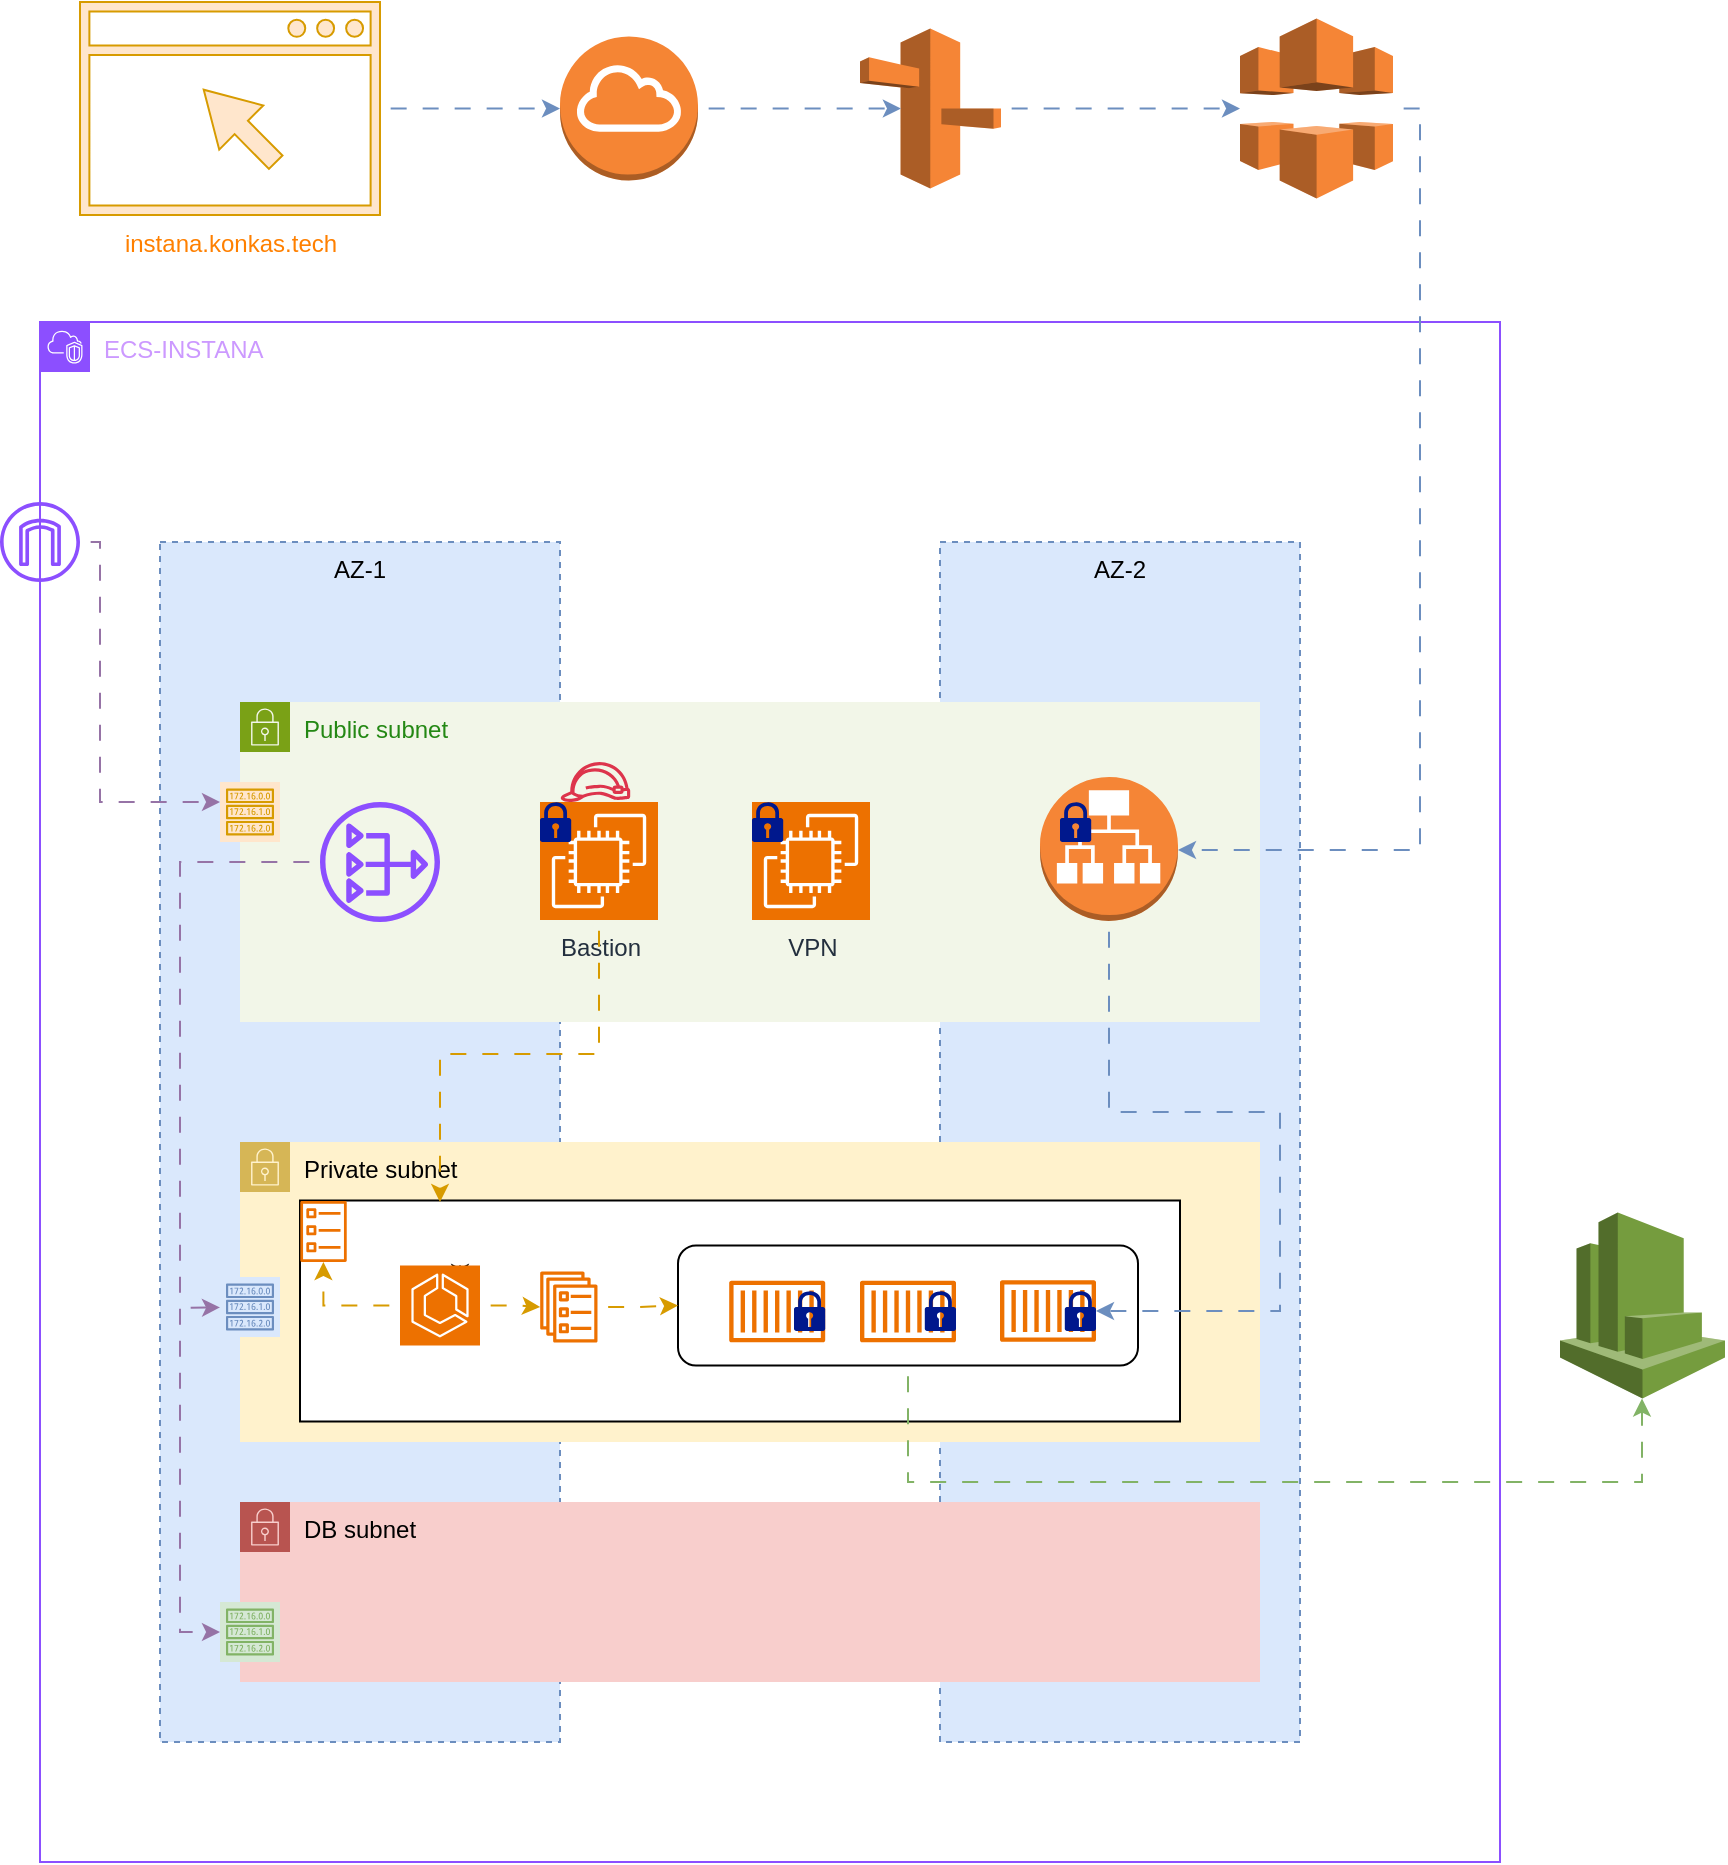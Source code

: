 <mxfile version="24.7.16">
  <diagram name="Page-1" id="yDt01ANhyej5JqWS6dFk">
    <mxGraphModel dx="1260" dy="783" grid="1" gridSize="10" guides="1" tooltips="1" connect="1" arrows="1" fold="1" page="1" pageScale="1" pageWidth="850" pageHeight="1100" math="0" shadow="0">
      <root>
        <mxCell id="0" />
        <mxCell id="1" parent="0" />
        <mxCell id="Hb1TKC1Pl9qgVDZg1J_4-1" value="&lt;font color=&quot;#cc99ff&quot;&gt;ECS-INSTANA&lt;/font&gt;" style="points=[[0,0],[0.25,0],[0.5,0],[0.75,0],[1,0],[1,0.25],[1,0.5],[1,0.75],[1,1],[0.75,1],[0.5,1],[0.25,1],[0,1],[0,0.75],[0,0.5],[0,0.25]];outlineConnect=0;gradientColor=none;html=1;whiteSpace=wrap;fontSize=12;fontStyle=0;container=1;pointerEvents=0;collapsible=0;recursiveResize=0;shape=mxgraph.aws4.group;grIcon=mxgraph.aws4.group_vpc2;strokeColor=#8C4FFF;fillColor=none;verticalAlign=top;align=left;spacingLeft=30;fontColor=#AAB7B8;dashed=0;" vertex="1" parent="1">
          <mxGeometry x="40" y="310" width="730" height="770" as="geometry" />
        </mxCell>
        <mxCell id="Hb1TKC1Pl9qgVDZg1J_4-2" value="AZ-1" style="fillColor=#dae8fc;strokeColor=#6c8ebf;dashed=1;verticalAlign=top;fontStyle=0;whiteSpace=wrap;html=1;" vertex="1" parent="Hb1TKC1Pl9qgVDZg1J_4-1">
          <mxGeometry x="60" y="110" width="200" height="600" as="geometry" />
        </mxCell>
        <mxCell id="Hb1TKC1Pl9qgVDZg1J_4-3" value="AZ-2" style="fillColor=#dae8fc;strokeColor=#6c8ebf;dashed=1;verticalAlign=top;fontStyle=0;whiteSpace=wrap;html=1;" vertex="1" parent="Hb1TKC1Pl9qgVDZg1J_4-1">
          <mxGeometry x="450" y="110" width="180" height="600" as="geometry" />
        </mxCell>
        <mxCell id="Hb1TKC1Pl9qgVDZg1J_4-4" value="Public subnet" style="points=[[0,0],[0.25,0],[0.5,0],[0.75,0],[1,0],[1,0.25],[1,0.5],[1,0.75],[1,1],[0.75,1],[0.5,1],[0.25,1],[0,1],[0,0.75],[0,0.5],[0,0.25]];outlineConnect=0;gradientColor=none;html=1;whiteSpace=wrap;fontSize=12;fontStyle=0;container=1;pointerEvents=0;collapsible=0;recursiveResize=0;shape=mxgraph.aws4.group;grIcon=mxgraph.aws4.group_security_group;grStroke=0;strokeColor=#7AA116;fillColor=#F2F6E8;verticalAlign=top;align=left;spacingLeft=30;fontColor=#248814;dashed=0;" vertex="1" parent="Hb1TKC1Pl9qgVDZg1J_4-1">
          <mxGeometry x="100" y="190" width="510" height="160" as="geometry" />
        </mxCell>
        <mxCell id="Hb1TKC1Pl9qgVDZg1J_4-26" value="VPN" style="sketch=0;points=[[0,0,0],[0.25,0,0],[0.5,0,0],[0.75,0,0],[1,0,0],[0,1,0],[0.25,1,0],[0.5,1,0],[0.75,1,0],[1,1,0],[0,0.25,0],[0,0.5,0],[0,0.75,0],[1,0.25,0],[1,0.5,0],[1,0.75,0]];outlineConnect=0;fontColor=#232F3E;fillColor=#ED7100;strokeColor=#ffffff;dashed=0;verticalLabelPosition=bottom;verticalAlign=top;align=center;html=1;fontSize=12;fontStyle=0;aspect=fixed;shape=mxgraph.aws4.resourceIcon;resIcon=mxgraph.aws4.ec2;" vertex="1" parent="Hb1TKC1Pl9qgVDZg1J_4-4">
          <mxGeometry x="256" y="50" width="59" height="59" as="geometry" />
        </mxCell>
        <mxCell id="Hb1TKC1Pl9qgVDZg1J_4-28" value="" style="sketch=0;aspect=fixed;pointerEvents=1;shadow=0;dashed=0;html=1;strokeColor=none;labelPosition=center;verticalLabelPosition=bottom;verticalAlign=top;align=center;fillColor=#00188D;shape=mxgraph.mscae.enterprise.lock" vertex="1" parent="Hb1TKC1Pl9qgVDZg1J_4-4">
          <mxGeometry x="256" y="50" width="15.6" height="20" as="geometry" />
        </mxCell>
        <mxCell id="Hb1TKC1Pl9qgVDZg1J_4-25" value="Bastion" style="sketch=0;points=[[0,0,0],[0.25,0,0],[0.5,0,0],[0.75,0,0],[1,0,0],[0,1,0],[0.25,1,0],[0.5,1,0],[0.75,1,0],[1,1,0],[0,0.25,0],[0,0.5,0],[0,0.75,0],[1,0.25,0],[1,0.5,0],[1,0.75,0]];outlineConnect=0;fontColor=#232F3E;fillColor=#ED7100;strokeColor=#ffffff;dashed=0;verticalLabelPosition=bottom;verticalAlign=top;align=center;html=1;fontSize=12;fontStyle=0;aspect=fixed;shape=mxgraph.aws4.resourceIcon;resIcon=mxgraph.aws4.ec2;" vertex="1" parent="Hb1TKC1Pl9qgVDZg1J_4-4">
          <mxGeometry x="150" y="50" width="59" height="59" as="geometry" />
        </mxCell>
        <mxCell id="Hb1TKC1Pl9qgVDZg1J_4-29" value="" style="sketch=0;outlineConnect=0;fontColor=#232F3E;gradientColor=none;fillColor=#DD344C;strokeColor=none;dashed=0;verticalLabelPosition=bottom;verticalAlign=top;align=center;html=1;fontSize=12;fontStyle=0;aspect=fixed;pointerEvents=1;shape=mxgraph.aws4.role;" vertex="1" parent="Hb1TKC1Pl9qgVDZg1J_4-4">
          <mxGeometry x="160" y="30" width="35.46" height="20" as="geometry" />
        </mxCell>
        <mxCell id="Hb1TKC1Pl9qgVDZg1J_4-27" value="" style="sketch=0;aspect=fixed;pointerEvents=1;shadow=0;dashed=0;html=1;strokeColor=none;labelPosition=center;verticalLabelPosition=bottom;verticalAlign=top;align=center;fillColor=#00188D;shape=mxgraph.mscae.enterprise.lock" vertex="1" parent="Hb1TKC1Pl9qgVDZg1J_4-4">
          <mxGeometry x="150" y="50" width="15.6" height="20" as="geometry" />
        </mxCell>
        <mxCell id="Hb1TKC1Pl9qgVDZg1J_4-57" value="" style="sketch=0;outlineConnect=0;fontColor=#232F3E;gradientColor=none;fillColor=#8C4FFF;strokeColor=none;dashed=0;verticalLabelPosition=bottom;verticalAlign=top;align=center;html=1;fontSize=12;fontStyle=0;aspect=fixed;pointerEvents=1;shape=mxgraph.aws4.nat_gateway;" vertex="1" parent="Hb1TKC1Pl9qgVDZg1J_4-4">
          <mxGeometry x="40" y="50" width="60" height="60" as="geometry" />
        </mxCell>
        <mxCell id="Hb1TKC1Pl9qgVDZg1J_4-5" value="Private subnet" style="points=[[0,0],[0.25,0],[0.5,0],[0.75,0],[1,0],[1,0.25],[1,0.5],[1,0.75],[1,1],[0.75,1],[0.5,1],[0.25,1],[0,1],[0,0.75],[0,0.5],[0,0.25]];outlineConnect=0;html=1;whiteSpace=wrap;fontSize=12;fontStyle=0;container=1;pointerEvents=0;collapsible=0;recursiveResize=0;shape=mxgraph.aws4.group;grIcon=mxgraph.aws4.group_security_group;grStroke=0;strokeColor=#d6b656;fillColor=#fff2cc;verticalAlign=top;align=left;spacingLeft=30;dashed=0;" vertex="1" parent="Hb1TKC1Pl9qgVDZg1J_4-1">
          <mxGeometry x="100" y="410" width="510" height="150" as="geometry" />
        </mxCell>
        <mxCell id="Hb1TKC1Pl9qgVDZg1J_4-9" value="&#xa;&lt;span style=&quot;color: rgb(0, 0, 0); font-family: Helvetica; font-size: 12px; font-style: normal; font-variant-ligatures: normal; font-variant-caps: normal; font-weight: 400; letter-spacing: normal; orphans: 2; text-align: center; text-indent: 0px; text-transform: none; widows: 2; word-spacing: 0px; -webkit-text-stroke-width: 0px; white-space: nowrap; background-color: rgb(251, 251, 251); text-decoration-thickness: initial; text-decoration-style: initial; text-decoration-color: initial; display: inline !important; float: none;&quot;&gt;instana-ns&lt;/span&gt;&#xa;&#xa;" style="rounded=0;whiteSpace=wrap;html=1;" vertex="1" parent="Hb1TKC1Pl9qgVDZg1J_4-5">
          <mxGeometry x="30" y="29.25" width="440" height="110.5" as="geometry" />
        </mxCell>
        <mxCell id="Hb1TKC1Pl9qgVDZg1J_4-13" value="" style="rounded=1;whiteSpace=wrap;html=1;" vertex="1" parent="Hb1TKC1Pl9qgVDZg1J_4-5">
          <mxGeometry x="219" y="51.75" width="230" height="60" as="geometry" />
        </mxCell>
        <mxCell id="Hb1TKC1Pl9qgVDZg1J_4-14" value="" style="sketch=0;outlineConnect=0;fontColor=#232F3E;gradientColor=none;fillColor=#ED7100;strokeColor=none;dashed=0;verticalLabelPosition=bottom;verticalAlign=top;align=center;html=1;fontSize=12;fontStyle=0;aspect=fixed;pointerEvents=1;shape=mxgraph.aws4.container_1;" vertex="1" parent="Hb1TKC1Pl9qgVDZg1J_4-5">
          <mxGeometry x="244.6" y="69.25" width="48" height="31" as="geometry" />
        </mxCell>
        <mxCell id="Hb1TKC1Pl9qgVDZg1J_4-15" value="" style="sketch=0;outlineConnect=0;fontColor=#232F3E;gradientColor=none;fillColor=#ED7100;strokeColor=none;dashed=0;verticalLabelPosition=bottom;verticalAlign=top;align=center;html=1;fontSize=12;fontStyle=0;aspect=fixed;pointerEvents=1;shape=mxgraph.aws4.container_1;" vertex="1" parent="Hb1TKC1Pl9qgVDZg1J_4-5">
          <mxGeometry x="310" y="69.25" width="48" height="31" as="geometry" />
        </mxCell>
        <mxCell id="Hb1TKC1Pl9qgVDZg1J_4-16" value="" style="sketch=0;outlineConnect=0;fontColor=#232F3E;gradientColor=none;fillColor=#ED7100;strokeColor=none;dashed=0;verticalLabelPosition=bottom;verticalAlign=top;align=center;html=1;fontSize=12;fontStyle=0;aspect=fixed;pointerEvents=1;shape=mxgraph.aws4.container_1;" vertex="1" parent="Hb1TKC1Pl9qgVDZg1J_4-5">
          <mxGeometry x="380" y="69" width="48" height="31" as="geometry" />
        </mxCell>
        <mxCell id="Hb1TKC1Pl9qgVDZg1J_4-17" value="" style="sketch=0;aspect=fixed;pointerEvents=1;shadow=0;dashed=0;html=1;strokeColor=none;labelPosition=center;verticalLabelPosition=bottom;verticalAlign=top;align=center;fillColor=#00188D;shape=mxgraph.mscae.enterprise.lock" vertex="1" parent="Hb1TKC1Pl9qgVDZg1J_4-5">
          <mxGeometry x="277" y="74.5" width="15.6" height="20" as="geometry" />
        </mxCell>
        <mxCell id="Hb1TKC1Pl9qgVDZg1J_4-18" value="" style="sketch=0;aspect=fixed;pointerEvents=1;shadow=0;dashed=0;html=1;strokeColor=none;labelPosition=center;verticalLabelPosition=bottom;verticalAlign=top;align=center;fillColor=#00188D;shape=mxgraph.mscae.enterprise.lock" vertex="1" parent="Hb1TKC1Pl9qgVDZg1J_4-5">
          <mxGeometry x="342.4" y="74.5" width="15.6" height="20" as="geometry" />
        </mxCell>
        <mxCell id="Hb1TKC1Pl9qgVDZg1J_4-19" value="" style="sketch=0;aspect=fixed;pointerEvents=1;shadow=0;dashed=0;html=1;strokeColor=none;labelPosition=center;verticalLabelPosition=bottom;verticalAlign=top;align=center;fillColor=#00188D;shape=mxgraph.mscae.enterprise.lock" vertex="1" parent="Hb1TKC1Pl9qgVDZg1J_4-5">
          <mxGeometry x="412.4" y="74.5" width="15.6" height="20" as="geometry" />
        </mxCell>
        <mxCell id="Hb1TKC1Pl9qgVDZg1J_4-41" value="" style="edgeStyle=orthogonalEdgeStyle;rounded=0;orthogonalLoop=1;jettySize=auto;html=1;flowAnimation=1;fillColor=#ffe6cc;strokeColor=#d79b00;" edge="1" parent="Hb1TKC1Pl9qgVDZg1J_4-5" source="Hb1TKC1Pl9qgVDZg1J_4-8" target="Hb1TKC1Pl9qgVDZg1J_4-32">
          <mxGeometry relative="1" as="geometry" />
        </mxCell>
        <mxCell id="Hb1TKC1Pl9qgVDZg1J_4-42" value="" style="edgeStyle=orthogonalEdgeStyle;rounded=0;orthogonalLoop=1;jettySize=auto;html=1;flowAnimation=1;fillColor=#ffe6cc;strokeColor=#d79b00;" edge="1" parent="Hb1TKC1Pl9qgVDZg1J_4-5" source="Hb1TKC1Pl9qgVDZg1J_4-8" target="Hb1TKC1Pl9qgVDZg1J_4-33">
          <mxGeometry relative="1" as="geometry" />
        </mxCell>
        <mxCell id="Hb1TKC1Pl9qgVDZg1J_4-55" style="edgeStyle=orthogonalEdgeStyle;rounded=0;orthogonalLoop=1;jettySize=auto;html=1;exitX=0.75;exitY=0;exitDx=0;exitDy=0;exitPerimeter=0;" edge="1" parent="Hb1TKC1Pl9qgVDZg1J_4-5" source="Hb1TKC1Pl9qgVDZg1J_4-8">
          <mxGeometry relative="1" as="geometry">
            <mxPoint x="110" y="70" as="targetPoint" />
          </mxGeometry>
        </mxCell>
        <mxCell id="Hb1TKC1Pl9qgVDZg1J_4-8" value="" style="sketch=0;points=[[0,0,0],[0.25,0,0],[0.5,0,0],[0.75,0,0],[1,0,0],[0,1,0],[0.25,1,0],[0.5,1,0],[0.75,1,0],[1,1,0],[0,0.25,0],[0,0.5,0],[0,0.75,0],[1,0.25,0],[1,0.5,0],[1,0.75,0]];outlineConnect=0;fontColor=#232F3E;fillColor=#ED7100;strokeColor=#ffffff;dashed=0;verticalLabelPosition=bottom;verticalAlign=top;align=center;html=1;fontSize=12;fontStyle=0;aspect=fixed;shape=mxgraph.aws4.resourceIcon;resIcon=mxgraph.aws4.ecs;" vertex="1" parent="Hb1TKC1Pl9qgVDZg1J_4-5">
          <mxGeometry x="80" y="61.75" width="40" height="40" as="geometry" />
        </mxCell>
        <mxCell id="Hb1TKC1Pl9qgVDZg1J_4-32" value="" style="sketch=0;outlineConnect=0;fontColor=#232F3E;gradientColor=none;fillColor=#ED7100;strokeColor=none;dashed=0;verticalLabelPosition=bottom;verticalAlign=top;align=center;html=1;fontSize=12;fontStyle=0;aspect=fixed;pointerEvents=1;shape=mxgraph.aws4.ecs_task;" vertex="1" parent="Hb1TKC1Pl9qgVDZg1J_4-5">
          <mxGeometry x="30" y="29.5" width="23.51" height="30.5" as="geometry" />
        </mxCell>
        <mxCell id="Hb1TKC1Pl9qgVDZg1J_4-43" value="" style="edgeStyle=orthogonalEdgeStyle;rounded=0;orthogonalLoop=1;jettySize=auto;html=1;entryX=0;entryY=0.5;entryDx=0;entryDy=0;flowAnimation=1;fillColor=#ffe6cc;strokeColor=#d79b00;" edge="1" parent="Hb1TKC1Pl9qgVDZg1J_4-5" source="Hb1TKC1Pl9qgVDZg1J_4-33" target="Hb1TKC1Pl9qgVDZg1J_4-13">
          <mxGeometry relative="1" as="geometry" />
        </mxCell>
        <mxCell id="Hb1TKC1Pl9qgVDZg1J_4-33" value="" style="sketch=0;outlineConnect=0;fontColor=#232F3E;gradientColor=none;fillColor=#ED7100;strokeColor=none;dashed=0;verticalLabelPosition=bottom;verticalAlign=top;align=center;html=1;fontSize=12;fontStyle=0;aspect=fixed;pointerEvents=1;shape=mxgraph.aws4.ecs_service;" vertex="1" parent="Hb1TKC1Pl9qgVDZg1J_4-5">
          <mxGeometry x="150" y="64.75" width="28.84" height="35.5" as="geometry" />
        </mxCell>
        <mxCell id="Hb1TKC1Pl9qgVDZg1J_4-49" value="" style="sketch=0;outlineConnect=0;strokeColor=#6c8ebf;fillColor=#dae8fc;dashed=0;verticalLabelPosition=bottom;verticalAlign=top;align=center;html=1;fontSize=12;fontStyle=0;aspect=fixed;shape=mxgraph.aws4.resourceIcon;resIcon=mxgraph.aws4.route_table;" vertex="1" parent="Hb1TKC1Pl9qgVDZg1J_4-5">
          <mxGeometry x="-10" y="67.5" width="30" height="30" as="geometry" />
        </mxCell>
        <mxCell id="Hb1TKC1Pl9qgVDZg1J_4-6" value="DB subnet" style="points=[[0,0],[0.25,0],[0.5,0],[0.75,0],[1,0],[1,0.25],[1,0.5],[1,0.75],[1,1],[0.75,1],[0.5,1],[0.25,1],[0,1],[0,0.75],[0,0.5],[0,0.25]];outlineConnect=0;html=1;whiteSpace=wrap;fontSize=12;fontStyle=0;container=1;pointerEvents=0;collapsible=0;recursiveResize=0;shape=mxgraph.aws4.group;grIcon=mxgraph.aws4.group_security_group;grStroke=0;strokeColor=#b85450;fillColor=#f8cecc;verticalAlign=top;align=left;spacingLeft=30;dashed=0;" vertex="1" parent="Hb1TKC1Pl9qgVDZg1J_4-1">
          <mxGeometry x="100" y="590" width="510" height="90" as="geometry" />
        </mxCell>
        <mxCell id="Hb1TKC1Pl9qgVDZg1J_4-50" value="" style="sketch=0;outlineConnect=0;strokeColor=#82b366;fillColor=#d5e8d4;dashed=0;verticalLabelPosition=bottom;verticalAlign=top;align=center;html=1;fontSize=12;fontStyle=0;aspect=fixed;shape=mxgraph.aws4.resourceIcon;resIcon=mxgraph.aws4.route_table;" vertex="1" parent="Hb1TKC1Pl9qgVDZg1J_4-6">
          <mxGeometry x="-10" y="50" width="30" height="30" as="geometry" />
        </mxCell>
        <mxCell id="Hb1TKC1Pl9qgVDZg1J_4-7" value="" style="sketch=0;outlineConnect=0;fontColor=#232F3E;gradientColor=none;fillColor=#8C4FFF;strokeColor=none;dashed=0;verticalLabelPosition=bottom;verticalAlign=top;align=center;html=1;fontSize=12;fontStyle=0;aspect=fixed;pointerEvents=1;shape=mxgraph.aws4.internet_gateway;" vertex="1" parent="Hb1TKC1Pl9qgVDZg1J_4-1">
          <mxGeometry x="-20" y="90" width="40" height="40" as="geometry" />
        </mxCell>
        <mxCell id="Hb1TKC1Pl9qgVDZg1J_4-11" value="" style="outlineConnect=0;dashed=0;verticalLabelPosition=bottom;verticalAlign=top;align=center;html=1;shape=mxgraph.aws3.application_load_balancer;fillColor=#F58536;gradientColor=none;" vertex="1" parent="Hb1TKC1Pl9qgVDZg1J_4-1">
          <mxGeometry x="500" y="227.5" width="69" height="72" as="geometry" />
        </mxCell>
        <mxCell id="Hb1TKC1Pl9qgVDZg1J_4-20" value="" style="sketch=0;aspect=fixed;pointerEvents=1;shadow=0;dashed=0;html=1;strokeColor=none;labelPosition=center;verticalLabelPosition=bottom;verticalAlign=top;align=center;fillColor=#00188D;shape=mxgraph.mscae.enterprise.lock" vertex="1" parent="Hb1TKC1Pl9qgVDZg1J_4-1">
          <mxGeometry x="510" y="240" width="15.6" height="20" as="geometry" />
        </mxCell>
        <mxCell id="Hb1TKC1Pl9qgVDZg1J_4-46" style="edgeStyle=orthogonalEdgeStyle;rounded=0;orthogonalLoop=1;jettySize=auto;html=1;flowAnimation=1;fillColor=#ffe6cc;strokeColor=#d79b00;" edge="1" parent="Hb1TKC1Pl9qgVDZg1J_4-1" source="Hb1TKC1Pl9qgVDZg1J_4-25">
          <mxGeometry relative="1" as="geometry">
            <mxPoint x="200" y="440" as="targetPoint" />
            <Array as="points">
              <mxPoint x="280" y="366" />
              <mxPoint x="200" y="366" />
              <mxPoint x="200" y="440" />
            </Array>
          </mxGeometry>
        </mxCell>
        <mxCell id="Hb1TKC1Pl9qgVDZg1J_4-47" style="edgeStyle=orthogonalEdgeStyle;rounded=0;orthogonalLoop=1;jettySize=auto;html=1;entryX=1;entryY=0.5;entryDx=0;entryDy=0;entryPerimeter=0;flowAnimation=1;fillColor=#dae8fc;strokeColor=#6c8ebf;" edge="1" parent="Hb1TKC1Pl9qgVDZg1J_4-1" source="Hb1TKC1Pl9qgVDZg1J_4-11" target="Hb1TKC1Pl9qgVDZg1J_4-19">
          <mxGeometry relative="1" as="geometry">
            <Array as="points">
              <mxPoint x="535" y="395" />
              <mxPoint x="620" y="395" />
              <mxPoint x="620" y="495" />
            </Array>
          </mxGeometry>
        </mxCell>
        <mxCell id="Hb1TKC1Pl9qgVDZg1J_4-48" value="" style="sketch=0;outlineConnect=0;strokeColor=#d79b00;fillColor=#ffe6cc;dashed=0;verticalLabelPosition=bottom;verticalAlign=top;align=center;html=1;fontSize=12;fontStyle=0;aspect=fixed;shape=mxgraph.aws4.resourceIcon;resIcon=mxgraph.aws4.route_table;" vertex="1" parent="Hb1TKC1Pl9qgVDZg1J_4-1">
          <mxGeometry x="90" y="230" width="30" height="30" as="geometry" />
        </mxCell>
        <mxCell id="Hb1TKC1Pl9qgVDZg1J_4-51" style="edgeStyle=orthogonalEdgeStyle;rounded=0;orthogonalLoop=1;jettySize=auto;html=1;flowAnimation=1;fillColor=#e1d5e7;strokeColor=#9673a6;" edge="1" parent="Hb1TKC1Pl9qgVDZg1J_4-1" source="Hb1TKC1Pl9qgVDZg1J_4-7">
          <mxGeometry relative="1" as="geometry">
            <mxPoint x="90" y="240" as="targetPoint" />
            <Array as="points">
              <mxPoint x="30" y="110" />
              <mxPoint x="30" y="240" />
            </Array>
          </mxGeometry>
        </mxCell>
        <mxCell id="Hb1TKC1Pl9qgVDZg1J_4-70" style="edgeStyle=orthogonalEdgeStyle;rounded=0;orthogonalLoop=1;jettySize=auto;html=1;flowAnimation=1;fillColor=#e1d5e7;strokeColor=#9673a6;" edge="1" parent="Hb1TKC1Pl9qgVDZg1J_4-1" source="Hb1TKC1Pl9qgVDZg1J_4-57" target="Hb1TKC1Pl9qgVDZg1J_4-50">
          <mxGeometry relative="1" as="geometry">
            <Array as="points">
              <mxPoint x="70" y="270" />
              <mxPoint x="70" y="655" />
            </Array>
          </mxGeometry>
        </mxCell>
        <mxCell id="Hb1TKC1Pl9qgVDZg1J_4-74" value="" style="endArrow=classic;html=1;rounded=0;flowAnimation=1;fillColor=#e1d5e7;strokeColor=#9673a6;" edge="1" parent="Hb1TKC1Pl9qgVDZg1J_4-1" target="Hb1TKC1Pl9qgVDZg1J_4-49">
          <mxGeometry width="50" height="50" relative="1" as="geometry">
            <mxPoint x="70" y="493" as="sourcePoint" />
            <mxPoint x="90" y="491" as="targetPoint" />
          </mxGeometry>
        </mxCell>
        <mxCell id="Hb1TKC1Pl9qgVDZg1J_4-61" style="edgeStyle=orthogonalEdgeStyle;rounded=0;orthogonalLoop=1;jettySize=auto;html=1;flowAnimation=1;exitX=1;exitY=0.5;exitDx=0;exitDy=0;exitPerimeter=0;fillColor=#dae8fc;strokeColor=#6c8ebf;" edge="1" parent="1" source="Hb1TKC1Pl9qgVDZg1J_4-10" target="Hb1TKC1Pl9qgVDZg1J_4-11">
          <mxGeometry relative="1" as="geometry">
            <Array as="points">
              <mxPoint x="730" y="203" />
              <mxPoint x="730" y="574" />
            </Array>
          </mxGeometry>
        </mxCell>
        <mxCell id="Hb1TKC1Pl9qgVDZg1J_4-10" value="" style="outlineConnect=0;dashed=0;verticalLabelPosition=bottom;verticalAlign=top;align=center;html=1;shape=mxgraph.aws3.cloudfront;fillColor=#F58536;gradientColor=none;" vertex="1" parent="1">
          <mxGeometry x="640" y="158.25" width="76.5" height="90" as="geometry" />
        </mxCell>
        <mxCell id="Hb1TKC1Pl9qgVDZg1J_4-64" style="edgeStyle=orthogonalEdgeStyle;rounded=0;orthogonalLoop=1;jettySize=auto;html=1;flowAnimation=1;fillColor=#dae8fc;strokeColor=#6c8ebf;" edge="1" parent="1" source="Hb1TKC1Pl9qgVDZg1J_4-62" target="Hb1TKC1Pl9qgVDZg1J_4-10">
          <mxGeometry relative="1" as="geometry" />
        </mxCell>
        <mxCell id="Hb1TKC1Pl9qgVDZg1J_4-62" value="" style="outlineConnect=0;dashed=0;verticalLabelPosition=bottom;verticalAlign=top;align=center;html=1;shape=mxgraph.aws3.route_53;fillColor=#F58536;gradientColor=none;" vertex="1" parent="1">
          <mxGeometry x="450" y="163.25" width="70.5" height="80" as="geometry" />
        </mxCell>
        <mxCell id="Hb1TKC1Pl9qgVDZg1J_4-66" value="&lt;font color=&quot;#ff8000&quot;&gt;instana.konkas.tech&lt;/font&gt;" style="sketch=0;pointerEvents=1;shadow=0;dashed=0;html=1;strokeColor=#d79b00;fillColor=#ffe6cc;aspect=fixed;labelPosition=center;verticalLabelPosition=bottom;verticalAlign=top;align=center;outlineConnect=0;shape=mxgraph.vvd.web_browser;" vertex="1" parent="1">
          <mxGeometry x="60" y="150" width="150" height="106.5" as="geometry" />
        </mxCell>
        <mxCell id="Hb1TKC1Pl9qgVDZg1J_4-67" value="" style="outlineConnect=0;dashed=0;verticalLabelPosition=bottom;verticalAlign=top;align=center;html=1;shape=mxgraph.aws3.internet_gateway;fillColor=#F58534;gradientColor=none;" vertex="1" parent="1">
          <mxGeometry x="300" y="167.25" width="69" height="72" as="geometry" />
        </mxCell>
        <mxCell id="Hb1TKC1Pl9qgVDZg1J_4-68" style="edgeStyle=orthogonalEdgeStyle;rounded=0;orthogonalLoop=1;jettySize=auto;html=1;entryX=0;entryY=0.5;entryDx=0;entryDy=0;entryPerimeter=0;flowAnimation=1;fillColor=#dae8fc;strokeColor=#6c8ebf;" edge="1" parent="1" source="Hb1TKC1Pl9qgVDZg1J_4-66" target="Hb1TKC1Pl9qgVDZg1J_4-67">
          <mxGeometry relative="1" as="geometry" />
        </mxCell>
        <mxCell id="Hb1TKC1Pl9qgVDZg1J_4-69" style="edgeStyle=orthogonalEdgeStyle;rounded=0;orthogonalLoop=1;jettySize=auto;html=1;entryX=0.29;entryY=0.5;entryDx=0;entryDy=0;entryPerimeter=0;flowAnimation=1;fillColor=#dae8fc;strokeColor=#6c8ebf;" edge="1" parent="1" source="Hb1TKC1Pl9qgVDZg1J_4-67" target="Hb1TKC1Pl9qgVDZg1J_4-62">
          <mxGeometry relative="1" as="geometry" />
        </mxCell>
        <mxCell id="Hb1TKC1Pl9qgVDZg1J_4-76" value="" style="outlineConnect=0;dashed=0;verticalLabelPosition=bottom;verticalAlign=top;align=center;html=1;shape=mxgraph.aws3.cloudwatch;fillColor=#759C3E;gradientColor=none;" vertex="1" parent="1">
          <mxGeometry x="800" y="755.25" width="82.5" height="93" as="geometry" />
        </mxCell>
        <mxCell id="Hb1TKC1Pl9qgVDZg1J_4-77" style="edgeStyle=orthogonalEdgeStyle;rounded=0;orthogonalLoop=1;jettySize=auto;html=1;exitX=0.5;exitY=1;exitDx=0;exitDy=0;flowAnimation=1;fillColor=#d5e8d4;strokeColor=#82b366;" edge="1" parent="1" source="Hb1TKC1Pl9qgVDZg1J_4-13" target="Hb1TKC1Pl9qgVDZg1J_4-76">
          <mxGeometry relative="1" as="geometry">
            <mxPoint x="474" y="840" as="sourcePoint" />
            <Array as="points">
              <mxPoint x="474" y="890" />
              <mxPoint x="841" y="890" />
            </Array>
          </mxGeometry>
        </mxCell>
      </root>
    </mxGraphModel>
  </diagram>
</mxfile>
